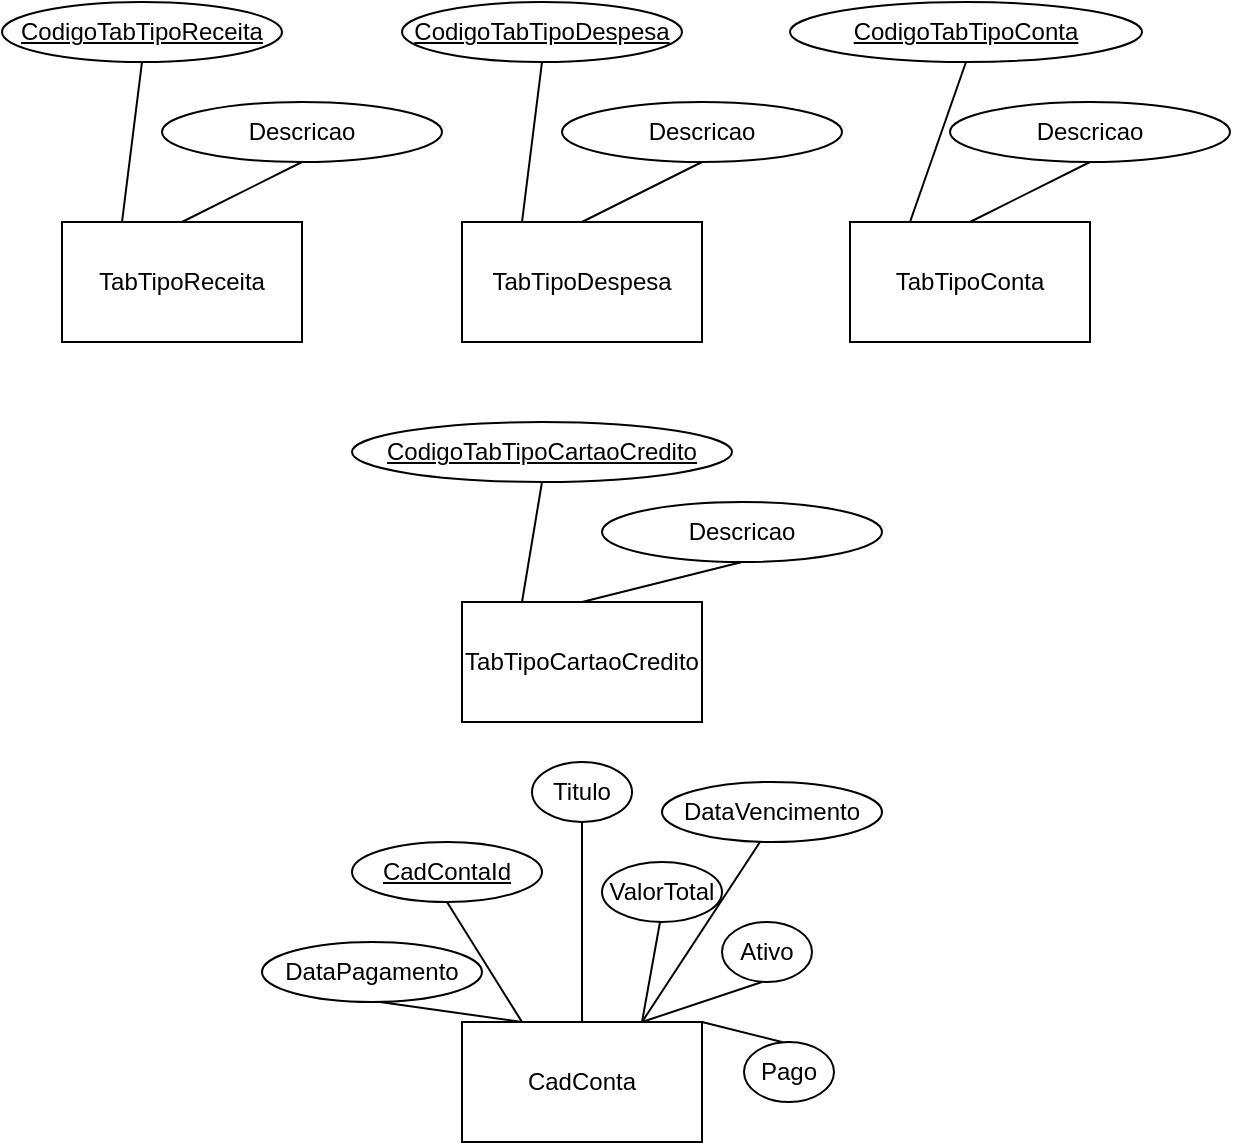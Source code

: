 <mxfile version="13.0.2" type="device"><diagram id="5M3ex2ABkudG1AsJH8F5" name="Page-1"><mxGraphModel dx="828" dy="493" grid="1" gridSize="10" guides="1" tooltips="1" connect="1" arrows="1" fold="1" page="1" pageScale="1" pageWidth="827" pageHeight="1169" math="0" shadow="0"><root><mxCell id="0"/><mxCell id="1" parent="0"/><mxCell id="j6JqYItBgfp4XMjuaqQC-3" value="TabTipoReceita" style="rounded=0;whiteSpace=wrap;html=1;" vertex="1" parent="1"><mxGeometry x="50" y="190" width="120" height="60" as="geometry"/></mxCell><mxCell id="j6JqYItBgfp4XMjuaqQC-28" value="CodigoTabTipoReceita" style="ellipse;whiteSpace=wrap;html=1;fontStyle=4" vertex="1" parent="1"><mxGeometry x="20" y="80" width="140" height="30" as="geometry"/></mxCell><mxCell id="j6JqYItBgfp4XMjuaqQC-29" value="Descricao" style="ellipse;whiteSpace=wrap;html=1;" vertex="1" parent="1"><mxGeometry x="100" y="130" width="140" height="30" as="geometry"/></mxCell><mxCell id="j6JqYItBgfp4XMjuaqQC-31" value="" style="endArrow=none;html=1;exitX=0.25;exitY=0;exitDx=0;exitDy=0;entryX=0.5;entryY=1;entryDx=0;entryDy=0;" edge="1" parent="1" source="j6JqYItBgfp4XMjuaqQC-3" target="j6JqYItBgfp4XMjuaqQC-28"><mxGeometry width="50" height="50" relative="1" as="geometry"><mxPoint x="50" y="190" as="sourcePoint"/><mxPoint x="100" y="140" as="targetPoint"/></mxGeometry></mxCell><mxCell id="j6JqYItBgfp4XMjuaqQC-32" value="" style="endArrow=none;html=1;entryX=0.5;entryY=1;entryDx=0;entryDy=0;exitX=0.5;exitY=0;exitDx=0;exitDy=0;" edge="1" parent="1" source="j6JqYItBgfp4XMjuaqQC-3" target="j6JqYItBgfp4XMjuaqQC-29"><mxGeometry width="50" height="50" relative="1" as="geometry"><mxPoint x="100" y="190" as="sourcePoint"/><mxPoint x="150" y="140" as="targetPoint"/></mxGeometry></mxCell><mxCell id="j6JqYItBgfp4XMjuaqQC-33" value="TabTipoDespesa" style="rounded=0;whiteSpace=wrap;html=1;" vertex="1" parent="1"><mxGeometry x="250" y="190" width="120" height="60" as="geometry"/></mxCell><mxCell id="j6JqYItBgfp4XMjuaqQC-34" value="CodigoTabTipoDespesa" style="ellipse;whiteSpace=wrap;html=1;fontStyle=4" vertex="1" parent="1"><mxGeometry x="220" y="80" width="140" height="30" as="geometry"/></mxCell><mxCell id="j6JqYItBgfp4XMjuaqQC-35" value="Descricao" style="ellipse;whiteSpace=wrap;html=1;" vertex="1" parent="1"><mxGeometry x="300" y="130" width="140" height="30" as="geometry"/></mxCell><mxCell id="j6JqYItBgfp4XMjuaqQC-36" value="" style="endArrow=none;html=1;exitX=0.25;exitY=0;exitDx=0;exitDy=0;entryX=0.5;entryY=1;entryDx=0;entryDy=0;" edge="1" parent="1" source="j6JqYItBgfp4XMjuaqQC-33" target="j6JqYItBgfp4XMjuaqQC-34"><mxGeometry width="50" height="50" relative="1" as="geometry"><mxPoint x="250" y="190" as="sourcePoint"/><mxPoint x="300" y="140" as="targetPoint"/></mxGeometry></mxCell><mxCell id="j6JqYItBgfp4XMjuaqQC-37" value="" style="endArrow=none;html=1;entryX=0.5;entryY=1;entryDx=0;entryDy=0;exitX=0.5;exitY=0;exitDx=0;exitDy=0;" edge="1" parent="1" source="j6JqYItBgfp4XMjuaqQC-33" target="j6JqYItBgfp4XMjuaqQC-35"><mxGeometry width="50" height="50" relative="1" as="geometry"><mxPoint x="300" y="190" as="sourcePoint"/><mxPoint x="350" y="140" as="targetPoint"/></mxGeometry></mxCell><mxCell id="j6JqYItBgfp4XMjuaqQC-38" value="TabTipoConta" style="rounded=0;whiteSpace=wrap;html=1;" vertex="1" parent="1"><mxGeometry x="444" y="190" width="120" height="60" as="geometry"/></mxCell><mxCell id="j6JqYItBgfp4XMjuaqQC-39" value="CodigoTabTipoConta" style="ellipse;whiteSpace=wrap;html=1;fontStyle=4" vertex="1" parent="1"><mxGeometry x="414" y="80" width="176" height="30" as="geometry"/></mxCell><mxCell id="j6JqYItBgfp4XMjuaqQC-40" value="Descricao" style="ellipse;whiteSpace=wrap;html=1;" vertex="1" parent="1"><mxGeometry x="494" y="130" width="140" height="30" as="geometry"/></mxCell><mxCell id="j6JqYItBgfp4XMjuaqQC-41" value="" style="endArrow=none;html=1;exitX=0.25;exitY=0;exitDx=0;exitDy=0;entryX=0.5;entryY=1;entryDx=0;entryDy=0;" edge="1" parent="1" source="j6JqYItBgfp4XMjuaqQC-38" target="j6JqYItBgfp4XMjuaqQC-39"><mxGeometry width="50" height="50" relative="1" as="geometry"><mxPoint x="444" y="190" as="sourcePoint"/><mxPoint x="494" y="140" as="targetPoint"/></mxGeometry></mxCell><mxCell id="j6JqYItBgfp4XMjuaqQC-42" value="" style="endArrow=none;html=1;entryX=0.5;entryY=1;entryDx=0;entryDy=0;exitX=0.5;exitY=0;exitDx=0;exitDy=0;" edge="1" parent="1" source="j6JqYItBgfp4XMjuaqQC-38" target="j6JqYItBgfp4XMjuaqQC-40"><mxGeometry width="50" height="50" relative="1" as="geometry"><mxPoint x="494" y="190" as="sourcePoint"/><mxPoint x="544" y="140" as="targetPoint"/></mxGeometry></mxCell><mxCell id="j6JqYItBgfp4XMjuaqQC-43" value="TabTipoCartaoCredito" style="rounded=0;whiteSpace=wrap;html=1;" vertex="1" parent="1"><mxGeometry x="250" y="380" width="120" height="60" as="geometry"/></mxCell><mxCell id="j6JqYItBgfp4XMjuaqQC-44" value="CodigoTabTipoCartaoCredito" style="ellipse;whiteSpace=wrap;html=1;fontStyle=4" vertex="1" parent="1"><mxGeometry x="195" y="290" width="190" height="30" as="geometry"/></mxCell><mxCell id="j6JqYItBgfp4XMjuaqQC-45" value="Descricao" style="ellipse;whiteSpace=wrap;html=1;" vertex="1" parent="1"><mxGeometry x="320" y="330" width="140" height="30" as="geometry"/></mxCell><mxCell id="j6JqYItBgfp4XMjuaqQC-46" value="" style="endArrow=none;html=1;exitX=0.25;exitY=0;exitDx=0;exitDy=0;entryX=0.5;entryY=1;entryDx=0;entryDy=0;" edge="1" parent="1" source="j6JqYItBgfp4XMjuaqQC-43" target="j6JqYItBgfp4XMjuaqQC-44"><mxGeometry width="50" height="50" relative="1" as="geometry"><mxPoint x="250" y="380" as="sourcePoint"/><mxPoint x="300" y="330" as="targetPoint"/></mxGeometry></mxCell><mxCell id="j6JqYItBgfp4XMjuaqQC-47" value="" style="endArrow=none;html=1;entryX=0.5;entryY=1;entryDx=0;entryDy=0;exitX=0.5;exitY=0;exitDx=0;exitDy=0;" edge="1" parent="1" source="j6JqYItBgfp4XMjuaqQC-43" target="j6JqYItBgfp4XMjuaqQC-45"><mxGeometry width="50" height="50" relative="1" as="geometry"><mxPoint x="300" y="380" as="sourcePoint"/><mxPoint x="350" y="330" as="targetPoint"/></mxGeometry></mxCell><mxCell id="j6JqYItBgfp4XMjuaqQC-48" value="CadConta" style="rounded=0;whiteSpace=wrap;html=1;" vertex="1" parent="1"><mxGeometry x="250" y="590" width="120" height="60" as="geometry"/></mxCell><mxCell id="j6JqYItBgfp4XMjuaqQC-49" value="CadContaId" style="ellipse;whiteSpace=wrap;html=1;fontStyle=4" vertex="1" parent="1"><mxGeometry x="195" y="500" width="95" height="30" as="geometry"/></mxCell><mxCell id="j6JqYItBgfp4XMjuaqQC-50" value="Titulo" style="ellipse;whiteSpace=wrap;html=1;" vertex="1" parent="1"><mxGeometry x="285" y="460" width="50" height="30" as="geometry"/></mxCell><mxCell id="j6JqYItBgfp4XMjuaqQC-51" value="" style="endArrow=none;html=1;exitX=0.25;exitY=0;exitDx=0;exitDy=0;entryX=0.5;entryY=1;entryDx=0;entryDy=0;" edge="1" parent="1" source="j6JqYItBgfp4XMjuaqQC-48" target="j6JqYItBgfp4XMjuaqQC-49"><mxGeometry width="50" height="50" relative="1" as="geometry"><mxPoint x="250" y="590" as="sourcePoint"/><mxPoint x="300" y="540" as="targetPoint"/></mxGeometry></mxCell><mxCell id="j6JqYItBgfp4XMjuaqQC-52" value="" style="endArrow=none;html=1;entryX=0.5;entryY=1;entryDx=0;entryDy=0;exitX=0.5;exitY=0;exitDx=0;exitDy=0;" edge="1" parent="1" source="j6JqYItBgfp4XMjuaqQC-48" target="j6JqYItBgfp4XMjuaqQC-50"><mxGeometry width="50" height="50" relative="1" as="geometry"><mxPoint x="300" y="590" as="sourcePoint"/><mxPoint x="350" y="540" as="targetPoint"/></mxGeometry></mxCell><mxCell id="j6JqYItBgfp4XMjuaqQC-53" value="ValorTotal" style="ellipse;whiteSpace=wrap;html=1;" vertex="1" parent="1"><mxGeometry x="320" y="510" width="60" height="30" as="geometry"/></mxCell><mxCell id="j6JqYItBgfp4XMjuaqQC-54" value="DataVencimento" style="ellipse;whiteSpace=wrap;html=1;" vertex="1" parent="1"><mxGeometry x="350" y="470" width="110" height="30" as="geometry"/></mxCell><mxCell id="j6JqYItBgfp4XMjuaqQC-55" value="DataPagamento" style="ellipse;whiteSpace=wrap;html=1;" vertex="1" parent="1"><mxGeometry x="150" y="550" width="110" height="30" as="geometry"/></mxCell><mxCell id="j6JqYItBgfp4XMjuaqQC-56" value="Ativo" style="ellipse;whiteSpace=wrap;html=1;" vertex="1" parent="1"><mxGeometry x="380" y="540" width="45" height="30" as="geometry"/></mxCell><mxCell id="j6JqYItBgfp4XMjuaqQC-57" value="Pago" style="ellipse;whiteSpace=wrap;html=1;" vertex="1" parent="1"><mxGeometry x="391" y="600" width="45" height="30" as="geometry"/></mxCell><mxCell id="j6JqYItBgfp4XMjuaqQC-59" value="" style="endArrow=none;html=1;entryX=0.5;entryY=1;entryDx=0;entryDy=0;exitX=0.75;exitY=0;exitDx=0;exitDy=0;" edge="1" parent="1" source="j6JqYItBgfp4XMjuaqQC-48"><mxGeometry width="50" height="50" relative="1" as="geometry"><mxPoint x="349" y="640" as="sourcePoint"/><mxPoint x="349" y="540" as="targetPoint"/></mxGeometry></mxCell><mxCell id="j6JqYItBgfp4XMjuaqQC-60" value="" style="endArrow=none;html=1;entryX=0.5;entryY=1;entryDx=0;entryDy=0;" edge="1" parent="1"><mxGeometry width="50" height="50" relative="1" as="geometry"><mxPoint x="340" y="590" as="sourcePoint"/><mxPoint x="399" y="500" as="targetPoint"/></mxGeometry></mxCell><mxCell id="j6JqYItBgfp4XMjuaqQC-61" value="" style="endArrow=none;html=1;entryX=0.5;entryY=1;entryDx=0;entryDy=0;exitX=0.25;exitY=0;exitDx=0;exitDy=0;" edge="1" parent="1" source="j6JqYItBgfp4XMjuaqQC-48"><mxGeometry width="50" height="50" relative="1" as="geometry"><mxPoint x="150" y="670" as="sourcePoint"/><mxPoint x="209" y="580" as="targetPoint"/></mxGeometry></mxCell><mxCell id="j6JqYItBgfp4XMjuaqQC-62" value="" style="endArrow=none;html=1;exitX=0.75;exitY=0;exitDx=0;exitDy=0;" edge="1" parent="1" source="j6JqYItBgfp4XMjuaqQC-48"><mxGeometry width="50" height="50" relative="1" as="geometry"><mxPoint x="350" y="620" as="sourcePoint"/><mxPoint x="400" y="570" as="targetPoint"/></mxGeometry></mxCell><mxCell id="j6JqYItBgfp4XMjuaqQC-63" value="" style="endArrow=none;html=1;exitX=1;exitY=0;exitDx=0;exitDy=0;" edge="1" parent="1" source="j6JqYItBgfp4XMjuaqQC-48"><mxGeometry width="50" height="50" relative="1" as="geometry"><mxPoint x="360" y="650" as="sourcePoint"/><mxPoint x="410" y="600" as="targetPoint"/></mxGeometry></mxCell></root></mxGraphModel></diagram></mxfile>